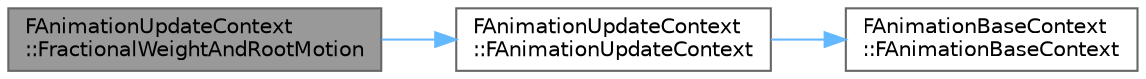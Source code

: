 digraph "FAnimationUpdateContext::FractionalWeightAndRootMotion"
{
 // INTERACTIVE_SVG=YES
 // LATEX_PDF_SIZE
  bgcolor="transparent";
  edge [fontname=Helvetica,fontsize=10,labelfontname=Helvetica,labelfontsize=10];
  node [fontname=Helvetica,fontsize=10,shape=box,height=0.2,width=0.4];
  rankdir="LR";
  Node1 [id="Node000001",label="FAnimationUpdateContext\l::FractionalWeightAndRootMotion",height=0.2,width=0.4,color="gray40", fillcolor="grey60", style="filled", fontcolor="black",tooltip=" "];
  Node1 -> Node2 [id="edge1_Node000001_Node000002",color="steelblue1",style="solid",tooltip=" "];
  Node2 [id="Node000002",label="FAnimationUpdateContext\l::FAnimationUpdateContext",height=0.2,width=0.4,color="grey40", fillcolor="white", style="filled",URL="$d3/d61/structFAnimationUpdateContext.html#abce9772b991ce43628359d43d01a69da",tooltip=" "];
  Node2 -> Node3 [id="edge2_Node000002_Node000003",color="steelblue1",style="solid",tooltip=" "];
  Node3 [id="Node000003",label="FAnimationBaseContext\l::FAnimationBaseContext",height=0.2,width=0.4,color="grey40", fillcolor="white", style="filled",URL="$d4/d8c/structFAnimationBaseContext.html#a1b8b5b48e27c833797f33177effc1b1f",tooltip=" "];
}
